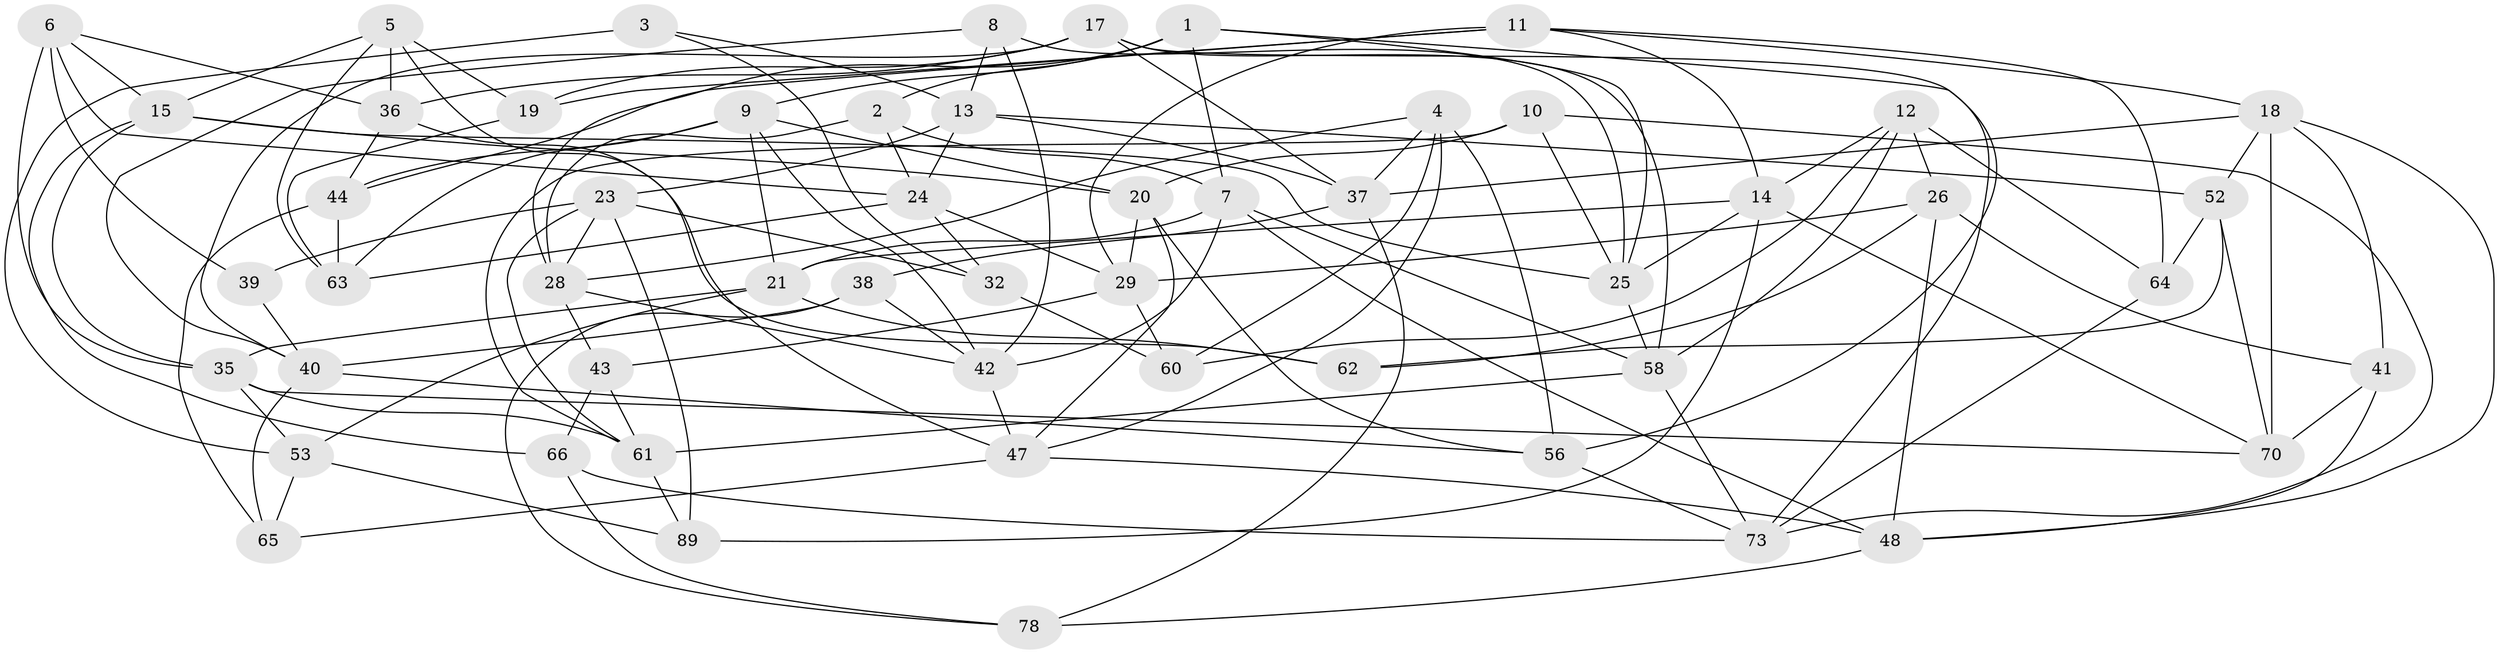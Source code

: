 // Generated by graph-tools (version 1.1) at 2025/24/03/03/25 07:24:29]
// undirected, 54 vertices, 138 edges
graph export_dot {
graph [start="1"]
  node [color=gray90,style=filled];
  1 [super="+57"];
  2;
  3;
  4 [super="+34"];
  5 [super="+16"];
  6 [super="+85"];
  7 [super="+59"];
  8;
  9 [super="+22"];
  10;
  11 [super="+54"];
  12 [super="+31"];
  13 [super="+72"];
  14 [super="+27"];
  15 [super="+84"];
  17 [super="+83"];
  18 [super="+50"];
  19;
  20 [super="+45"];
  21 [super="+81"];
  23 [super="+46"];
  24 [super="+49"];
  25 [super="+55"];
  26 [super="+30"];
  28 [super="+86"];
  29 [super="+33"];
  32;
  35 [super="+91"];
  36 [super="+68"];
  37 [super="+87"];
  38;
  39;
  40 [super="+51"];
  41;
  42 [super="+76"];
  43;
  44 [super="+69"];
  47 [super="+71"];
  48 [super="+67"];
  52 [super="+88"];
  53 [super="+75"];
  56 [super="+80"];
  58 [super="+82"];
  60;
  61 [super="+74"];
  62;
  63 [super="+79"];
  64;
  65;
  66;
  70 [super="+90"];
  73 [super="+77"];
  78;
  89;
  1 -- 2;
  1 -- 7;
  1 -- 56;
  1 -- 28;
  1 -- 25;
  1 -- 9;
  2 -- 28;
  2 -- 7;
  2 -- 24;
  3 -- 32;
  3 -- 53 [weight=2];
  3 -- 13;
  4 -- 60;
  4 -- 56 [weight=2];
  4 -- 47;
  4 -- 37;
  4 -- 28;
  5 -- 47;
  5 -- 36 [weight=2];
  5 -- 15;
  5 -- 19;
  5 -- 63;
  6 -- 39 [weight=2];
  6 -- 36;
  6 -- 15;
  6 -- 24;
  6 -- 35;
  7 -- 42;
  7 -- 21;
  7 -- 58;
  7 -- 48;
  8 -- 13;
  8 -- 40;
  8 -- 25;
  8 -- 42;
  9 -- 63;
  9 -- 42;
  9 -- 44;
  9 -- 20;
  9 -- 21;
  10 -- 20;
  10 -- 61;
  10 -- 73;
  10 -- 25;
  11 -- 29;
  11 -- 19;
  11 -- 18;
  11 -- 64;
  11 -- 44;
  11 -- 14;
  12 -- 26 [weight=2];
  12 -- 60;
  12 -- 64;
  12 -- 58;
  12 -- 14;
  13 -- 23;
  13 -- 52;
  13 -- 37;
  13 -- 24;
  14 -- 89;
  14 -- 25;
  14 -- 70;
  14 -- 21;
  15 -- 66;
  15 -- 20;
  15 -- 25;
  15 -- 35;
  17 -- 19;
  17 -- 58;
  17 -- 40;
  17 -- 73;
  17 -- 36;
  17 -- 37;
  18 -- 48;
  18 -- 41;
  18 -- 37;
  18 -- 52;
  18 -- 70;
  19 -- 63;
  20 -- 29;
  20 -- 47;
  20 -- 56;
  21 -- 35;
  21 -- 62;
  21 -- 53;
  23 -- 39;
  23 -- 61;
  23 -- 32;
  23 -- 89;
  23 -- 28;
  24 -- 29;
  24 -- 32;
  24 -- 63;
  25 -- 58;
  26 -- 48;
  26 -- 62;
  26 -- 41;
  26 -- 29;
  28 -- 43;
  28 -- 42;
  29 -- 43;
  29 -- 60;
  32 -- 60;
  35 -- 53;
  35 -- 70;
  35 -- 61;
  36 -- 44;
  36 -- 62;
  37 -- 78;
  37 -- 38;
  38 -- 40;
  38 -- 78;
  38 -- 42;
  39 -- 40;
  40 -- 65;
  40 -- 56;
  41 -- 70;
  41 -- 48;
  42 -- 47;
  43 -- 66;
  43 -- 61;
  44 -- 63 [weight=2];
  44 -- 65;
  47 -- 48;
  47 -- 65;
  48 -- 78;
  52 -- 70 [weight=2];
  52 -- 64;
  52 -- 62;
  53 -- 65;
  53 -- 89;
  56 -- 73;
  58 -- 73;
  58 -- 61;
  61 -- 89;
  64 -- 73;
  66 -- 78;
  66 -- 73;
}
